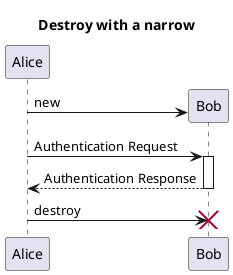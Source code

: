 @startuml
title Destroy with a narrow
autoactivate on
Alice -> Bob ** : new
Alice -> Bob: Authentication Request
Alice <-- Bob: Authentication Response
Alice -> Bob !!: destroy
@enduml

@startuml
title Destroy without narrow
autoactivate on
create Alice
create Bob
Alice -> Bob: new
Bob --> Alice: Authentication Response
destroy Bob
@enduml
